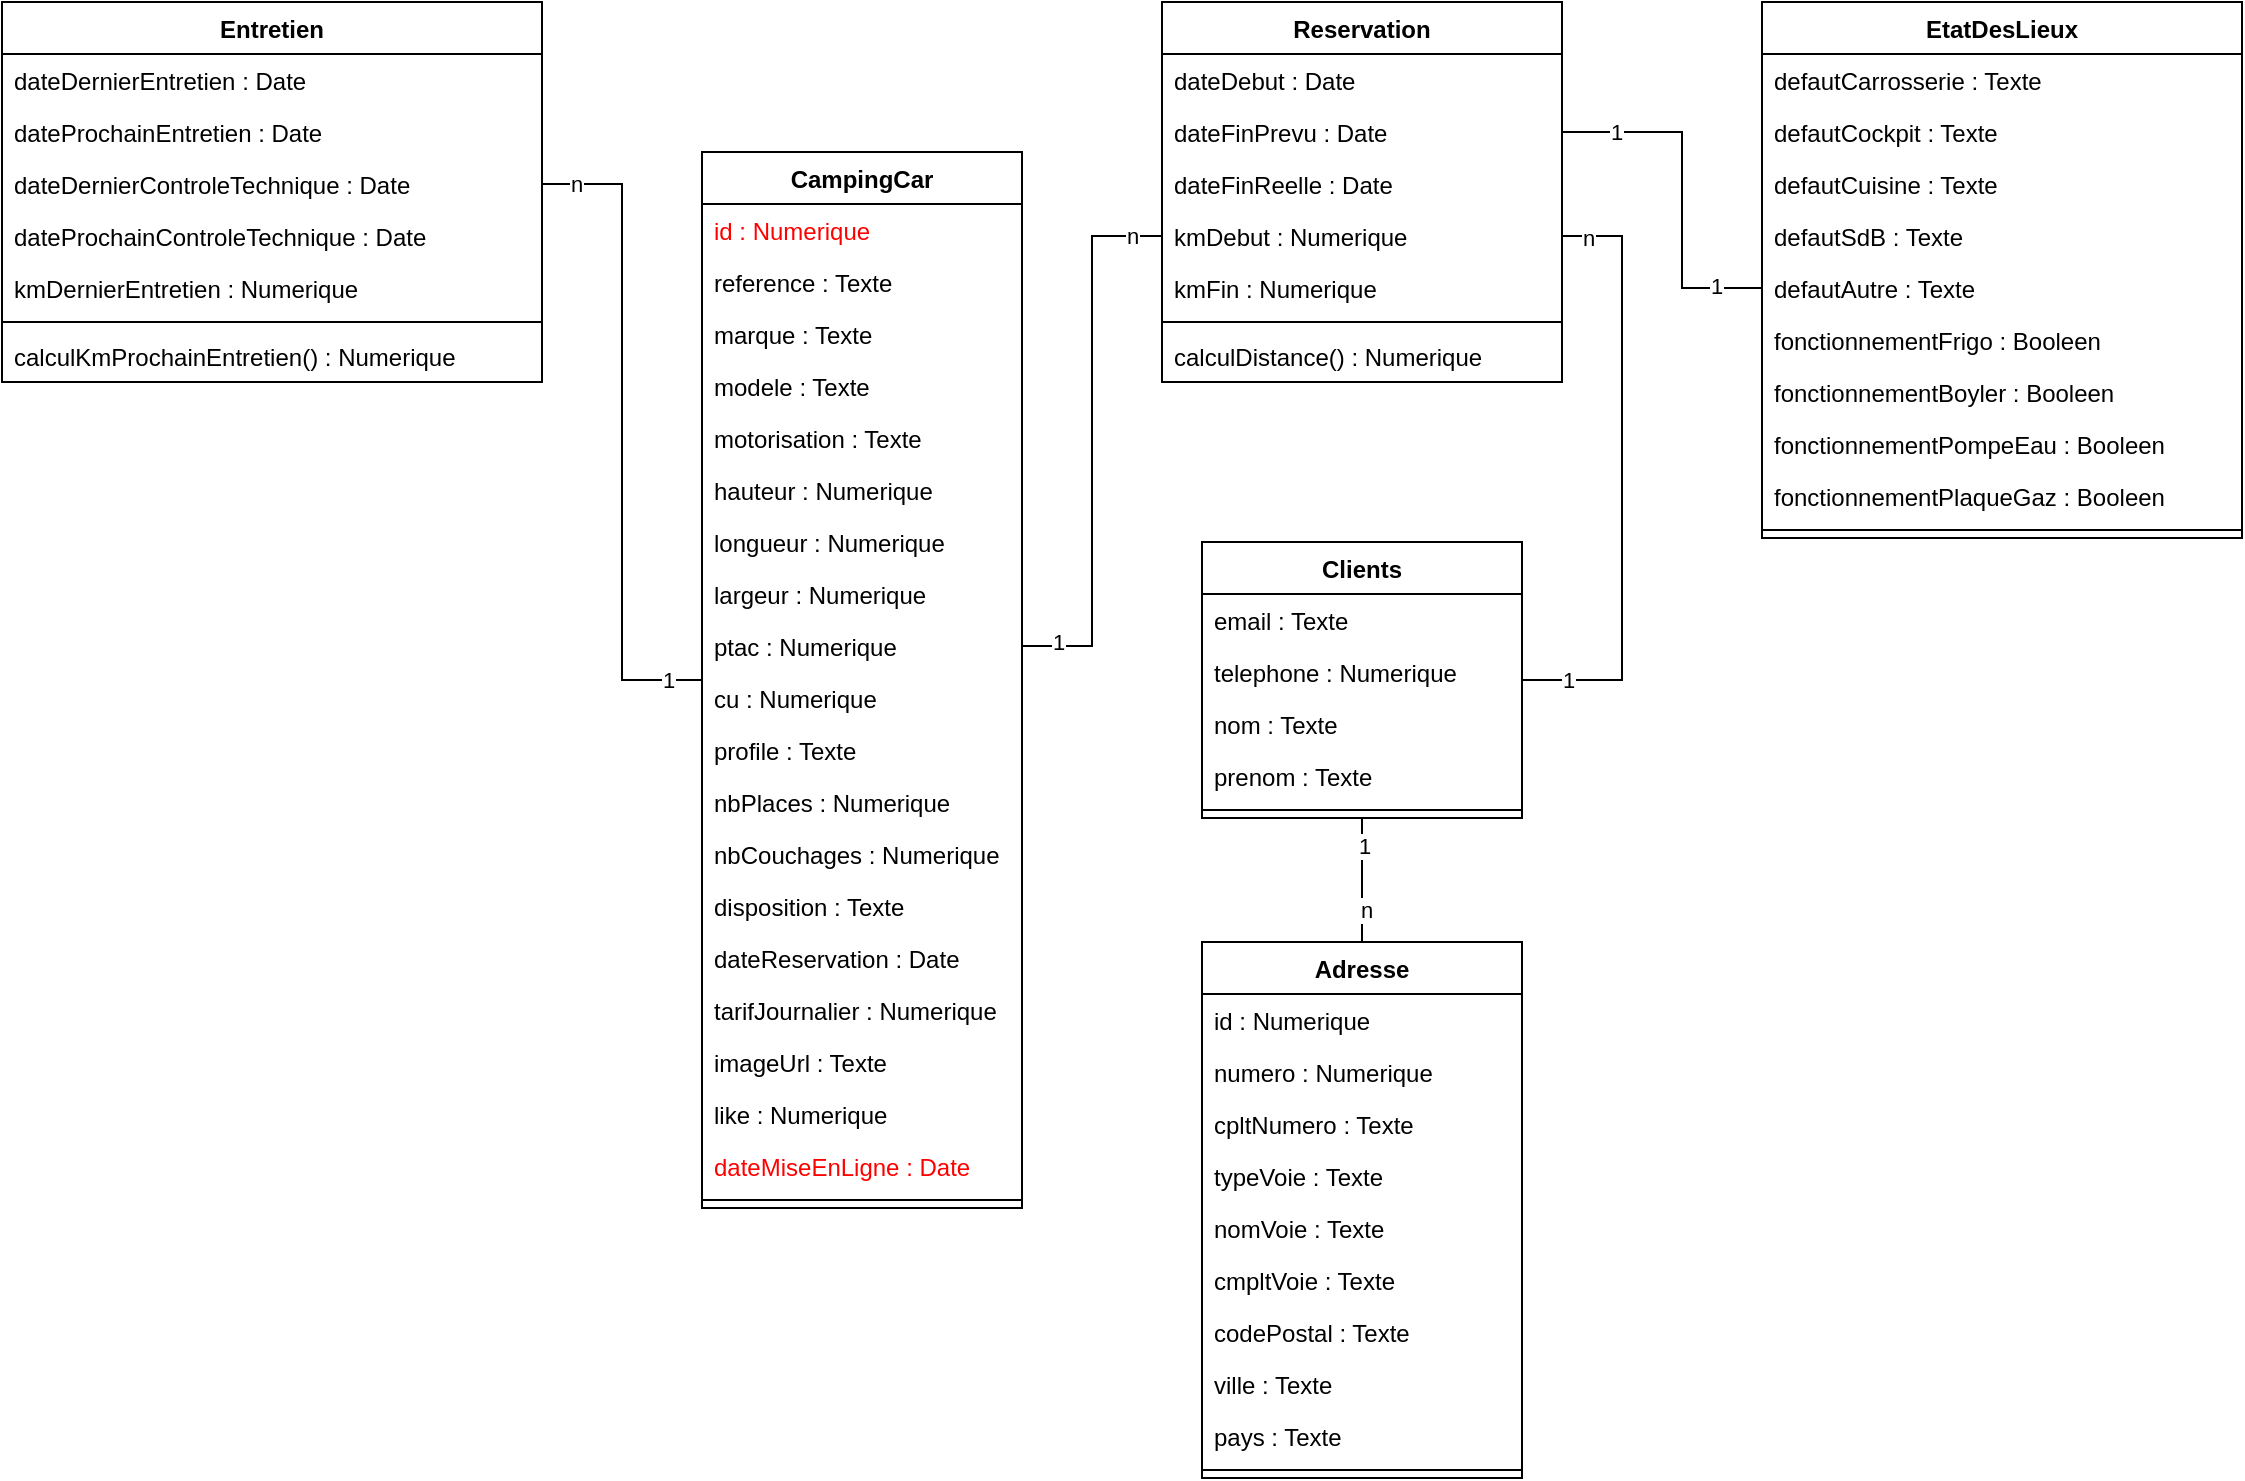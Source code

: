 <mxfile version="21.6.5" type="github">
  <diagram name="Page-1" id="U76OjufbPWmUa4lIPUYi">
    <mxGraphModel dx="1194" dy="744" grid="1" gridSize="10" guides="1" tooltips="1" connect="1" arrows="1" fold="1" page="1" pageScale="1" pageWidth="850" pageHeight="1100" math="0" shadow="0">
      <root>
        <mxCell id="0" />
        <mxCell id="1" parent="0" />
        <mxCell id="GJ2t6aCr3pjEcY_h9ilj-1" value="CampingCar" style="swimlane;fontStyle=1;align=center;verticalAlign=top;childLayout=stackLayout;horizontal=1;startSize=26;horizontalStack=0;resizeParent=1;resizeParentMax=0;resizeLast=0;collapsible=1;marginBottom=0;whiteSpace=wrap;html=1;" parent="1" vertex="1">
          <mxGeometry x="370" y="85" width="160" height="528" as="geometry" />
        </mxCell>
        <mxCell id="GJ2t6aCr3pjEcY_h9ilj-2" value="id : Numerique" style="text;strokeColor=none;fillColor=none;align=left;verticalAlign=top;spacingLeft=4;spacingRight=4;overflow=hidden;rotatable=0;points=[[0,0.5],[1,0.5]];portConstraint=eastwest;whiteSpace=wrap;html=1;fontColor=#ff0000;" parent="GJ2t6aCr3pjEcY_h9ilj-1" vertex="1">
          <mxGeometry y="26" width="160" height="26" as="geometry" />
        </mxCell>
        <mxCell id="GJ2t6aCr3pjEcY_h9ilj-5" value="reference : Texte" style="text;strokeColor=none;fillColor=none;align=left;verticalAlign=top;spacingLeft=4;spacingRight=4;overflow=hidden;rotatable=0;points=[[0,0.5],[1,0.5]];portConstraint=eastwest;whiteSpace=wrap;html=1;" parent="GJ2t6aCr3pjEcY_h9ilj-1" vertex="1">
          <mxGeometry y="52" width="160" height="26" as="geometry" />
        </mxCell>
        <mxCell id="GJ2t6aCr3pjEcY_h9ilj-6" value="marque : Texte" style="text;strokeColor=none;fillColor=none;align=left;verticalAlign=top;spacingLeft=4;spacingRight=4;overflow=hidden;rotatable=0;points=[[0,0.5],[1,0.5]];portConstraint=eastwest;whiteSpace=wrap;html=1;" parent="GJ2t6aCr3pjEcY_h9ilj-1" vertex="1">
          <mxGeometry y="78" width="160" height="26" as="geometry" />
        </mxCell>
        <mxCell id="GJ2t6aCr3pjEcY_h9ilj-13" value="modele : Texte" style="text;strokeColor=none;fillColor=none;align=left;verticalAlign=top;spacingLeft=4;spacingRight=4;overflow=hidden;rotatable=0;points=[[0,0.5],[1,0.5]];portConstraint=eastwest;whiteSpace=wrap;html=1;" parent="GJ2t6aCr3pjEcY_h9ilj-1" vertex="1">
          <mxGeometry y="104" width="160" height="26" as="geometry" />
        </mxCell>
        <mxCell id="GJ2t6aCr3pjEcY_h9ilj-8" value="motorisation : Texte" style="text;strokeColor=none;fillColor=none;align=left;verticalAlign=top;spacingLeft=4;spacingRight=4;overflow=hidden;rotatable=0;points=[[0,0.5],[1,0.5]];portConstraint=eastwest;whiteSpace=wrap;html=1;" parent="GJ2t6aCr3pjEcY_h9ilj-1" vertex="1">
          <mxGeometry y="130" width="160" height="26" as="geometry" />
        </mxCell>
        <mxCell id="GJ2t6aCr3pjEcY_h9ilj-15" value="hauteur : Numerique" style="text;strokeColor=none;fillColor=none;align=left;verticalAlign=top;spacingLeft=4;spacingRight=4;overflow=hidden;rotatable=0;points=[[0,0.5],[1,0.5]];portConstraint=eastwest;whiteSpace=wrap;html=1;" parent="GJ2t6aCr3pjEcY_h9ilj-1" vertex="1">
          <mxGeometry y="156" width="160" height="26" as="geometry" />
        </mxCell>
        <mxCell id="GJ2t6aCr3pjEcY_h9ilj-17" value="longueur : Numerique" style="text;strokeColor=none;fillColor=none;align=left;verticalAlign=top;spacingLeft=4;spacingRight=4;overflow=hidden;rotatable=0;points=[[0,0.5],[1,0.5]];portConstraint=eastwest;whiteSpace=wrap;html=1;" parent="GJ2t6aCr3pjEcY_h9ilj-1" vertex="1">
          <mxGeometry y="182" width="160" height="26" as="geometry" />
        </mxCell>
        <mxCell id="GJ2t6aCr3pjEcY_h9ilj-19" value="largeur : Numerique" style="text;strokeColor=none;fillColor=none;align=left;verticalAlign=top;spacingLeft=4;spacingRight=4;overflow=hidden;rotatable=0;points=[[0,0.5],[1,0.5]];portConstraint=eastwest;whiteSpace=wrap;html=1;" parent="GJ2t6aCr3pjEcY_h9ilj-1" vertex="1">
          <mxGeometry y="208" width="160" height="26" as="geometry" />
        </mxCell>
        <mxCell id="GJ2t6aCr3pjEcY_h9ilj-20" value="&lt;div&gt;ptac : Numerique&lt;/div&gt;" style="text;strokeColor=none;fillColor=none;align=left;verticalAlign=top;spacingLeft=4;spacingRight=4;overflow=hidden;rotatable=0;points=[[0,0.5],[1,0.5]];portConstraint=eastwest;whiteSpace=wrap;html=1;" parent="GJ2t6aCr3pjEcY_h9ilj-1" vertex="1">
          <mxGeometry y="234" width="160" height="26" as="geometry" />
        </mxCell>
        <mxCell id="GJ2t6aCr3pjEcY_h9ilj-18" value="cu : Numerique" style="text;strokeColor=none;fillColor=none;align=left;verticalAlign=top;spacingLeft=4;spacingRight=4;overflow=hidden;rotatable=0;points=[[0,0.5],[1,0.5]];portConstraint=eastwest;whiteSpace=wrap;html=1;" parent="GJ2t6aCr3pjEcY_h9ilj-1" vertex="1">
          <mxGeometry y="260" width="160" height="26" as="geometry" />
        </mxCell>
        <mxCell id="GJ2t6aCr3pjEcY_h9ilj-16" value="profile : Texte" style="text;strokeColor=none;fillColor=none;align=left;verticalAlign=top;spacingLeft=4;spacingRight=4;overflow=hidden;rotatable=0;points=[[0,0.5],[1,0.5]];portConstraint=eastwest;whiteSpace=wrap;html=1;" parent="GJ2t6aCr3pjEcY_h9ilj-1" vertex="1">
          <mxGeometry y="286" width="160" height="26" as="geometry" />
        </mxCell>
        <mxCell id="GJ2t6aCr3pjEcY_h9ilj-14" value="nbPlaces : Numerique" style="text;strokeColor=none;fillColor=none;align=left;verticalAlign=top;spacingLeft=4;spacingRight=4;overflow=hidden;rotatable=0;points=[[0,0.5],[1,0.5]];portConstraint=eastwest;whiteSpace=wrap;html=1;" parent="GJ2t6aCr3pjEcY_h9ilj-1" vertex="1">
          <mxGeometry y="312" width="160" height="26" as="geometry" />
        </mxCell>
        <mxCell id="GJ2t6aCr3pjEcY_h9ilj-9" value="nbCouchages : Numerique" style="text;strokeColor=none;fillColor=none;align=left;verticalAlign=top;spacingLeft=4;spacingRight=4;overflow=hidden;rotatable=0;points=[[0,0.5],[1,0.5]];portConstraint=eastwest;whiteSpace=wrap;html=1;" parent="GJ2t6aCr3pjEcY_h9ilj-1" vertex="1">
          <mxGeometry y="338" width="160" height="26" as="geometry" />
        </mxCell>
        <mxCell id="GJ2t6aCr3pjEcY_h9ilj-10" value="disposition : Texte" style="text;strokeColor=none;fillColor=none;align=left;verticalAlign=top;spacingLeft=4;spacingRight=4;overflow=hidden;rotatable=0;points=[[0,0.5],[1,0.5]];portConstraint=eastwest;whiteSpace=wrap;html=1;" parent="GJ2t6aCr3pjEcY_h9ilj-1" vertex="1">
          <mxGeometry y="364" width="160" height="26" as="geometry" />
        </mxCell>
        <mxCell id="GJ2t6aCr3pjEcY_h9ilj-12" value="dateReservation : Date" style="text;strokeColor=none;fillColor=none;align=left;verticalAlign=top;spacingLeft=4;spacingRight=4;overflow=hidden;rotatable=0;points=[[0,0.5],[1,0.5]];portConstraint=eastwest;whiteSpace=wrap;html=1;" parent="GJ2t6aCr3pjEcY_h9ilj-1" vertex="1">
          <mxGeometry y="390" width="160" height="26" as="geometry" />
        </mxCell>
        <mxCell id="GJ2t6aCr3pjEcY_h9ilj-11" value="tarifJournalier : Numerique" style="text;strokeColor=none;fillColor=none;align=left;verticalAlign=top;spacingLeft=4;spacingRight=4;overflow=hidden;rotatable=0;points=[[0,0.5],[1,0.5]];portConstraint=eastwest;whiteSpace=wrap;html=1;" parent="GJ2t6aCr3pjEcY_h9ilj-1" vertex="1">
          <mxGeometry y="416" width="160" height="26" as="geometry" />
        </mxCell>
        <mxCell id="GJ2t6aCr3pjEcY_h9ilj-7" value="imageUrl : Texte" style="text;strokeColor=none;fillColor=none;align=left;verticalAlign=top;spacingLeft=4;spacingRight=4;overflow=hidden;rotatable=0;points=[[0,0.5],[1,0.5]];portConstraint=eastwest;whiteSpace=wrap;html=1;" parent="GJ2t6aCr3pjEcY_h9ilj-1" vertex="1">
          <mxGeometry y="442" width="160" height="26" as="geometry" />
        </mxCell>
        <mxCell id="GJ2t6aCr3pjEcY_h9ilj-21" value="like : Numerique" style="text;strokeColor=none;fillColor=none;align=left;verticalAlign=top;spacingLeft=4;spacingRight=4;overflow=hidden;rotatable=0;points=[[0,0.5],[1,0.5]];portConstraint=eastwest;whiteSpace=wrap;html=1;" parent="GJ2t6aCr3pjEcY_h9ilj-1" vertex="1">
          <mxGeometry y="468" width="160" height="26" as="geometry" />
        </mxCell>
        <mxCell id="GJ2t6aCr3pjEcY_h9ilj-22" value="dateMiseEnLigne : Date" style="text;strokeColor=none;fillColor=none;align=left;verticalAlign=top;spacingLeft=4;spacingRight=4;overflow=hidden;rotatable=0;points=[[0,0.5],[1,0.5]];portConstraint=eastwest;whiteSpace=wrap;html=1;fontColor=#ff0000;" parent="GJ2t6aCr3pjEcY_h9ilj-1" vertex="1">
          <mxGeometry y="494" width="160" height="26" as="geometry" />
        </mxCell>
        <mxCell id="GJ2t6aCr3pjEcY_h9ilj-3" value="" style="line;strokeWidth=1;fillColor=none;align=left;verticalAlign=middle;spacingTop=-1;spacingLeft=3;spacingRight=3;rotatable=0;labelPosition=right;points=[];portConstraint=eastwest;strokeColor=inherit;" parent="GJ2t6aCr3pjEcY_h9ilj-1" vertex="1">
          <mxGeometry y="520" width="160" height="8" as="geometry" />
        </mxCell>
        <mxCell id="GJ2t6aCr3pjEcY_h9ilj-23" value="Clients" style="swimlane;fontStyle=1;align=center;verticalAlign=top;childLayout=stackLayout;horizontal=1;startSize=26;horizontalStack=0;resizeParent=1;resizeParentMax=0;resizeLast=0;collapsible=1;marginBottom=0;whiteSpace=wrap;html=1;" parent="1" vertex="1">
          <mxGeometry x="620" y="280" width="160" height="138" as="geometry" />
        </mxCell>
        <mxCell id="GJ2t6aCr3pjEcY_h9ilj-24" value="email : Texte" style="text;strokeColor=none;fillColor=none;align=left;verticalAlign=top;spacingLeft=4;spacingRight=4;overflow=hidden;rotatable=0;points=[[0,0.5],[1,0.5]];portConstraint=eastwest;whiteSpace=wrap;html=1;" parent="GJ2t6aCr3pjEcY_h9ilj-23" vertex="1">
          <mxGeometry y="26" width="160" height="26" as="geometry" />
        </mxCell>
        <mxCell id="GJ2t6aCr3pjEcY_h9ilj-28" value="telephone : Numerique" style="text;strokeColor=none;fillColor=none;align=left;verticalAlign=top;spacingLeft=4;spacingRight=4;overflow=hidden;rotatable=0;points=[[0,0.5],[1,0.5]];portConstraint=eastwest;whiteSpace=wrap;html=1;" parent="GJ2t6aCr3pjEcY_h9ilj-23" vertex="1">
          <mxGeometry y="52" width="160" height="26" as="geometry" />
        </mxCell>
        <mxCell id="GJ2t6aCr3pjEcY_h9ilj-30" value="nom : Texte" style="text;strokeColor=none;fillColor=none;align=left;verticalAlign=top;spacingLeft=4;spacingRight=4;overflow=hidden;rotatable=0;points=[[0,0.5],[1,0.5]];portConstraint=eastwest;whiteSpace=wrap;html=1;" parent="GJ2t6aCr3pjEcY_h9ilj-23" vertex="1">
          <mxGeometry y="78" width="160" height="26" as="geometry" />
        </mxCell>
        <mxCell id="GJ2t6aCr3pjEcY_h9ilj-29" value="prenom : Texte" style="text;strokeColor=none;fillColor=none;align=left;verticalAlign=top;spacingLeft=4;spacingRight=4;overflow=hidden;rotatable=0;points=[[0,0.5],[1,0.5]];portConstraint=eastwest;whiteSpace=wrap;html=1;" parent="GJ2t6aCr3pjEcY_h9ilj-23" vertex="1">
          <mxGeometry y="104" width="160" height="26" as="geometry" />
        </mxCell>
        <mxCell id="GJ2t6aCr3pjEcY_h9ilj-25" value="" style="line;strokeWidth=1;fillColor=none;align=left;verticalAlign=middle;spacingTop=-1;spacingLeft=3;spacingRight=3;rotatable=0;labelPosition=right;points=[];portConstraint=eastwest;strokeColor=inherit;" parent="GJ2t6aCr3pjEcY_h9ilj-23" vertex="1">
          <mxGeometry y="130" width="160" height="8" as="geometry" />
        </mxCell>
        <mxCell id="GJ2t6aCr3pjEcY_h9ilj-31" value="Adresse" style="swimlane;fontStyle=1;align=center;verticalAlign=top;childLayout=stackLayout;horizontal=1;startSize=26;horizontalStack=0;resizeParent=1;resizeParentMax=0;resizeLast=0;collapsible=1;marginBottom=0;whiteSpace=wrap;html=1;" parent="1" vertex="1">
          <mxGeometry x="620" y="480" width="160" height="268" as="geometry" />
        </mxCell>
        <mxCell id="GJ2t6aCr3pjEcY_h9ilj-32" value="id : Numerique" style="text;strokeColor=none;fillColor=none;align=left;verticalAlign=top;spacingLeft=4;spacingRight=4;overflow=hidden;rotatable=0;points=[[0,0.5],[1,0.5]];portConstraint=eastwest;whiteSpace=wrap;html=1;" parent="GJ2t6aCr3pjEcY_h9ilj-31" vertex="1">
          <mxGeometry y="26" width="160" height="26" as="geometry" />
        </mxCell>
        <mxCell id="GJ2t6aCr3pjEcY_h9ilj-35" value="numero : Numerique" style="text;strokeColor=none;fillColor=none;align=left;verticalAlign=top;spacingLeft=4;spacingRight=4;overflow=hidden;rotatable=0;points=[[0,0.5],[1,0.5]];portConstraint=eastwest;whiteSpace=wrap;html=1;" parent="GJ2t6aCr3pjEcY_h9ilj-31" vertex="1">
          <mxGeometry y="52" width="160" height="26" as="geometry" />
        </mxCell>
        <mxCell id="GJ2t6aCr3pjEcY_h9ilj-36" value="cpltNumero : Texte" style="text;strokeColor=none;fillColor=none;align=left;verticalAlign=top;spacingLeft=4;spacingRight=4;overflow=hidden;rotatable=0;points=[[0,0.5],[1,0.5]];portConstraint=eastwest;whiteSpace=wrap;html=1;" parent="GJ2t6aCr3pjEcY_h9ilj-31" vertex="1">
          <mxGeometry y="78" width="160" height="26" as="geometry" />
        </mxCell>
        <mxCell id="GJ2t6aCr3pjEcY_h9ilj-39" value="typeVoie : Texte" style="text;strokeColor=none;fillColor=none;align=left;verticalAlign=top;spacingLeft=4;spacingRight=4;overflow=hidden;rotatable=0;points=[[0,0.5],[1,0.5]];portConstraint=eastwest;whiteSpace=wrap;html=1;" parent="GJ2t6aCr3pjEcY_h9ilj-31" vertex="1">
          <mxGeometry y="104" width="160" height="26" as="geometry" />
        </mxCell>
        <mxCell id="GJ2t6aCr3pjEcY_h9ilj-42" value="nomVoie : Texte" style="text;strokeColor=none;fillColor=none;align=left;verticalAlign=top;spacingLeft=4;spacingRight=4;overflow=hidden;rotatable=0;points=[[0,0.5],[1,0.5]];portConstraint=eastwest;whiteSpace=wrap;html=1;" parent="GJ2t6aCr3pjEcY_h9ilj-31" vertex="1">
          <mxGeometry y="130" width="160" height="26" as="geometry" />
        </mxCell>
        <mxCell id="GJ2t6aCr3pjEcY_h9ilj-41" value="cmpltVoie : Texte" style="text;strokeColor=none;fillColor=none;align=left;verticalAlign=top;spacingLeft=4;spacingRight=4;overflow=hidden;rotatable=0;points=[[0,0.5],[1,0.5]];portConstraint=eastwest;whiteSpace=wrap;html=1;" parent="GJ2t6aCr3pjEcY_h9ilj-31" vertex="1">
          <mxGeometry y="156" width="160" height="26" as="geometry" />
        </mxCell>
        <mxCell id="GJ2t6aCr3pjEcY_h9ilj-40" value="codePostal : Texte" style="text;strokeColor=none;fillColor=none;align=left;verticalAlign=top;spacingLeft=4;spacingRight=4;overflow=hidden;rotatable=0;points=[[0,0.5],[1,0.5]];portConstraint=eastwest;whiteSpace=wrap;html=1;" parent="GJ2t6aCr3pjEcY_h9ilj-31" vertex="1">
          <mxGeometry y="182" width="160" height="26" as="geometry" />
        </mxCell>
        <mxCell id="GJ2t6aCr3pjEcY_h9ilj-38" value="ville : Texte" style="text;strokeColor=none;fillColor=none;align=left;verticalAlign=top;spacingLeft=4;spacingRight=4;overflow=hidden;rotatable=0;points=[[0,0.5],[1,0.5]];portConstraint=eastwest;whiteSpace=wrap;html=1;" parent="GJ2t6aCr3pjEcY_h9ilj-31" vertex="1">
          <mxGeometry y="208" width="160" height="26" as="geometry" />
        </mxCell>
        <mxCell id="GJ2t6aCr3pjEcY_h9ilj-37" value="pays : Texte" style="text;strokeColor=none;fillColor=none;align=left;verticalAlign=top;spacingLeft=4;spacingRight=4;overflow=hidden;rotatable=0;points=[[0,0.5],[1,0.5]];portConstraint=eastwest;whiteSpace=wrap;html=1;" parent="GJ2t6aCr3pjEcY_h9ilj-31" vertex="1">
          <mxGeometry y="234" width="160" height="26" as="geometry" />
        </mxCell>
        <mxCell id="GJ2t6aCr3pjEcY_h9ilj-33" value="" style="line;strokeWidth=1;fillColor=none;align=left;verticalAlign=middle;spacingTop=-1;spacingLeft=3;spacingRight=3;rotatable=0;labelPosition=right;points=[];portConstraint=eastwest;strokeColor=inherit;" parent="GJ2t6aCr3pjEcY_h9ilj-31" vertex="1">
          <mxGeometry y="260" width="160" height="8" as="geometry" />
        </mxCell>
        <mxCell id="GJ2t6aCr3pjEcY_h9ilj-43" value="Entretien" style="swimlane;fontStyle=1;align=center;verticalAlign=top;childLayout=stackLayout;horizontal=1;startSize=26;horizontalStack=0;resizeParent=1;resizeParentMax=0;resizeLast=0;collapsible=1;marginBottom=0;whiteSpace=wrap;html=1;" parent="1" vertex="1">
          <mxGeometry x="20" y="10" width="270" height="190" as="geometry" />
        </mxCell>
        <mxCell id="GJ2t6aCr3pjEcY_h9ilj-44" value="dateDernierEntretien : Date" style="text;strokeColor=none;fillColor=none;align=left;verticalAlign=top;spacingLeft=4;spacingRight=4;overflow=hidden;rotatable=0;points=[[0,0.5],[1,0.5]];portConstraint=eastwest;whiteSpace=wrap;html=1;" parent="GJ2t6aCr3pjEcY_h9ilj-43" vertex="1">
          <mxGeometry y="26" width="270" height="26" as="geometry" />
        </mxCell>
        <mxCell id="GJ2t6aCr3pjEcY_h9ilj-47" value="dateProchainEntretien : Date" style="text;strokeColor=none;fillColor=none;align=left;verticalAlign=top;spacingLeft=4;spacingRight=4;overflow=hidden;rotatable=0;points=[[0,0.5],[1,0.5]];portConstraint=eastwest;whiteSpace=wrap;html=1;" parent="GJ2t6aCr3pjEcY_h9ilj-43" vertex="1">
          <mxGeometry y="52" width="270" height="26" as="geometry" />
        </mxCell>
        <mxCell id="GJ2t6aCr3pjEcY_h9ilj-50" value="dateDernierControleTechnique : Date" style="text;strokeColor=none;fillColor=none;align=left;verticalAlign=top;spacingLeft=4;spacingRight=4;overflow=hidden;rotatable=0;points=[[0,0.5],[1,0.5]];portConstraint=eastwest;whiteSpace=wrap;html=1;" parent="GJ2t6aCr3pjEcY_h9ilj-43" vertex="1">
          <mxGeometry y="78" width="270" height="26" as="geometry" />
        </mxCell>
        <mxCell id="GJ2t6aCr3pjEcY_h9ilj-49" value="dateProchainControleTechnique : Date" style="text;strokeColor=none;fillColor=none;align=left;verticalAlign=top;spacingLeft=4;spacingRight=4;overflow=hidden;rotatable=0;points=[[0,0.5],[1,0.5]];portConstraint=eastwest;whiteSpace=wrap;html=1;" parent="GJ2t6aCr3pjEcY_h9ilj-43" vertex="1">
          <mxGeometry y="104" width="270" height="26" as="geometry" />
        </mxCell>
        <mxCell id="GJ2t6aCr3pjEcY_h9ilj-48" value="kmDernierEntretien : Numerique" style="text;strokeColor=none;fillColor=none;align=left;verticalAlign=top;spacingLeft=4;spacingRight=4;overflow=hidden;rotatable=0;points=[[0,0.5],[1,0.5]];portConstraint=eastwest;whiteSpace=wrap;html=1;" parent="GJ2t6aCr3pjEcY_h9ilj-43" vertex="1">
          <mxGeometry y="130" width="270" height="26" as="geometry" />
        </mxCell>
        <mxCell id="GJ2t6aCr3pjEcY_h9ilj-45" value="" style="line;strokeWidth=1;fillColor=none;align=left;verticalAlign=middle;spacingTop=-1;spacingLeft=3;spacingRight=3;rotatable=0;labelPosition=right;points=[];portConstraint=eastwest;strokeColor=inherit;" parent="GJ2t6aCr3pjEcY_h9ilj-43" vertex="1">
          <mxGeometry y="156" width="270" height="8" as="geometry" />
        </mxCell>
        <mxCell id="GJ2t6aCr3pjEcY_h9ilj-46" value="calculKmProchainEntretien() : Numerique" style="text;strokeColor=none;fillColor=none;align=left;verticalAlign=top;spacingLeft=4;spacingRight=4;overflow=hidden;rotatable=0;points=[[0,0.5],[1,0.5]];portConstraint=eastwest;whiteSpace=wrap;html=1;" parent="GJ2t6aCr3pjEcY_h9ilj-43" vertex="1">
          <mxGeometry y="164" width="270" height="26" as="geometry" />
        </mxCell>
        <mxCell id="GJ2t6aCr3pjEcY_h9ilj-52" value="Reservation" style="swimlane;fontStyle=1;align=center;verticalAlign=top;childLayout=stackLayout;horizontal=1;startSize=26;horizontalStack=0;resizeParent=1;resizeParentMax=0;resizeLast=0;collapsible=1;marginBottom=0;whiteSpace=wrap;html=1;" parent="1" vertex="1">
          <mxGeometry x="600" y="10" width="200" height="190" as="geometry" />
        </mxCell>
        <mxCell id="GJ2t6aCr3pjEcY_h9ilj-56" value="dateDebut : Date" style="text;strokeColor=none;fillColor=none;align=left;verticalAlign=top;spacingLeft=4;spacingRight=4;overflow=hidden;rotatable=0;points=[[0,0.5],[1,0.5]];portConstraint=eastwest;whiteSpace=wrap;html=1;" parent="GJ2t6aCr3pjEcY_h9ilj-52" vertex="1">
          <mxGeometry y="26" width="200" height="26" as="geometry" />
        </mxCell>
        <mxCell id="GJ2t6aCr3pjEcY_h9ilj-57" value="dateFinPrevu : Date" style="text;strokeColor=none;fillColor=none;align=left;verticalAlign=top;spacingLeft=4;spacingRight=4;overflow=hidden;rotatable=0;points=[[0,0.5],[1,0.5]];portConstraint=eastwest;whiteSpace=wrap;html=1;" parent="GJ2t6aCr3pjEcY_h9ilj-52" vertex="1">
          <mxGeometry y="52" width="200" height="26" as="geometry" />
        </mxCell>
        <mxCell id="GJ2t6aCr3pjEcY_h9ilj-58" value="dateFinReelle : Date" style="text;strokeColor=none;fillColor=none;align=left;verticalAlign=top;spacingLeft=4;spacingRight=4;overflow=hidden;rotatable=0;points=[[0,0.5],[1,0.5]];portConstraint=eastwest;whiteSpace=wrap;html=1;" parent="GJ2t6aCr3pjEcY_h9ilj-52" vertex="1">
          <mxGeometry y="78" width="200" height="26" as="geometry" />
        </mxCell>
        <mxCell id="GJ2t6aCr3pjEcY_h9ilj-59" value="kmDebut : Numerique" style="text;strokeColor=none;fillColor=none;align=left;verticalAlign=top;spacingLeft=4;spacingRight=4;overflow=hidden;rotatable=0;points=[[0,0.5],[1,0.5]];portConstraint=eastwest;whiteSpace=wrap;html=1;" parent="GJ2t6aCr3pjEcY_h9ilj-52" vertex="1">
          <mxGeometry y="104" width="200" height="26" as="geometry" />
        </mxCell>
        <mxCell id="GJ2t6aCr3pjEcY_h9ilj-53" value="kmFin : Numerique" style="text;strokeColor=none;fillColor=none;align=left;verticalAlign=top;spacingLeft=4;spacingRight=4;overflow=hidden;rotatable=0;points=[[0,0.5],[1,0.5]];portConstraint=eastwest;whiteSpace=wrap;html=1;" parent="GJ2t6aCr3pjEcY_h9ilj-52" vertex="1">
          <mxGeometry y="130" width="200" height="26" as="geometry" />
        </mxCell>
        <mxCell id="GJ2t6aCr3pjEcY_h9ilj-54" value="" style="line;strokeWidth=1;fillColor=none;align=left;verticalAlign=middle;spacingTop=-1;spacingLeft=3;spacingRight=3;rotatable=0;labelPosition=right;points=[];portConstraint=eastwest;strokeColor=inherit;" parent="GJ2t6aCr3pjEcY_h9ilj-52" vertex="1">
          <mxGeometry y="156" width="200" height="8" as="geometry" />
        </mxCell>
        <mxCell id="GJ2t6aCr3pjEcY_h9ilj-55" value="calculDistance() : Numerique" style="text;strokeColor=none;fillColor=none;align=left;verticalAlign=top;spacingLeft=4;spacingRight=4;overflow=hidden;rotatable=0;points=[[0,0.5],[1,0.5]];portConstraint=eastwest;whiteSpace=wrap;html=1;" parent="GJ2t6aCr3pjEcY_h9ilj-52" vertex="1">
          <mxGeometry y="164" width="200" height="26" as="geometry" />
        </mxCell>
        <mxCell id="GJ2t6aCr3pjEcY_h9ilj-60" value="&lt;div&gt;EtatDesLieux&lt;/div&gt;&lt;div&gt;&lt;br&gt;&lt;/div&gt;" style="swimlane;fontStyle=1;align=center;verticalAlign=top;childLayout=stackLayout;horizontal=1;startSize=26;horizontalStack=0;resizeParent=1;resizeParentMax=0;resizeLast=0;collapsible=1;marginBottom=0;whiteSpace=wrap;html=1;" parent="1" vertex="1">
          <mxGeometry x="900" y="10" width="240" height="268" as="geometry" />
        </mxCell>
        <mxCell id="GJ2t6aCr3pjEcY_h9ilj-61" value="defautCarrosserie : Texte" style="text;strokeColor=none;fillColor=none;align=left;verticalAlign=top;spacingLeft=4;spacingRight=4;overflow=hidden;rotatable=0;points=[[0,0.5],[1,0.5]];portConstraint=eastwest;whiteSpace=wrap;html=1;" parent="GJ2t6aCr3pjEcY_h9ilj-60" vertex="1">
          <mxGeometry y="26" width="240" height="26" as="geometry" />
        </mxCell>
        <mxCell id="GJ2t6aCr3pjEcY_h9ilj-64" value="defautCockpit : Texte" style="text;strokeColor=none;fillColor=none;align=left;verticalAlign=top;spacingLeft=4;spacingRight=4;overflow=hidden;rotatable=0;points=[[0,0.5],[1,0.5]];portConstraint=eastwest;whiteSpace=wrap;html=1;" parent="GJ2t6aCr3pjEcY_h9ilj-60" vertex="1">
          <mxGeometry y="52" width="240" height="26" as="geometry" />
        </mxCell>
        <mxCell id="GJ2t6aCr3pjEcY_h9ilj-66" value="defautCuisine : Texte" style="text;strokeColor=none;fillColor=none;align=left;verticalAlign=top;spacingLeft=4;spacingRight=4;overflow=hidden;rotatable=0;points=[[0,0.5],[1,0.5]];portConstraint=eastwest;whiteSpace=wrap;html=1;" parent="GJ2t6aCr3pjEcY_h9ilj-60" vertex="1">
          <mxGeometry y="78" width="240" height="26" as="geometry" />
        </mxCell>
        <mxCell id="GJ2t6aCr3pjEcY_h9ilj-70" value="defautSdB : Texte" style="text;strokeColor=none;fillColor=none;align=left;verticalAlign=top;spacingLeft=4;spacingRight=4;overflow=hidden;rotatable=0;points=[[0,0.5],[1,0.5]];portConstraint=eastwest;whiteSpace=wrap;html=1;" parent="GJ2t6aCr3pjEcY_h9ilj-60" vertex="1">
          <mxGeometry y="104" width="240" height="26" as="geometry" />
        </mxCell>
        <mxCell id="GJ2t6aCr3pjEcY_h9ilj-71" value="defautAutre : Texte" style="text;strokeColor=none;fillColor=none;align=left;verticalAlign=top;spacingLeft=4;spacingRight=4;overflow=hidden;rotatable=0;points=[[0,0.5],[1,0.5]];portConstraint=eastwest;whiteSpace=wrap;html=1;" parent="GJ2t6aCr3pjEcY_h9ilj-60" vertex="1">
          <mxGeometry y="130" width="240" height="26" as="geometry" />
        </mxCell>
        <mxCell id="GJ2t6aCr3pjEcY_h9ilj-69" value="fonctionnementFrigo : Booleen" style="text;strokeColor=none;fillColor=none;align=left;verticalAlign=top;spacingLeft=4;spacingRight=4;overflow=hidden;rotatable=0;points=[[0,0.5],[1,0.5]];portConstraint=eastwest;whiteSpace=wrap;html=1;" parent="GJ2t6aCr3pjEcY_h9ilj-60" vertex="1">
          <mxGeometry y="156" width="240" height="26" as="geometry" />
        </mxCell>
        <mxCell id="GJ2t6aCr3pjEcY_h9ilj-68" value="fonctionnementBoyler : Booleen" style="text;strokeColor=none;fillColor=none;align=left;verticalAlign=top;spacingLeft=4;spacingRight=4;overflow=hidden;rotatable=0;points=[[0,0.5],[1,0.5]];portConstraint=eastwest;whiteSpace=wrap;html=1;" parent="GJ2t6aCr3pjEcY_h9ilj-60" vertex="1">
          <mxGeometry y="182" width="240" height="26" as="geometry" />
        </mxCell>
        <mxCell id="GJ2t6aCr3pjEcY_h9ilj-67" value="fonctionnementPompeEau : Booleen" style="text;strokeColor=none;fillColor=none;align=left;verticalAlign=top;spacingLeft=4;spacingRight=4;overflow=hidden;rotatable=0;points=[[0,0.5],[1,0.5]];portConstraint=eastwest;whiteSpace=wrap;html=1;" parent="GJ2t6aCr3pjEcY_h9ilj-60" vertex="1">
          <mxGeometry y="208" width="240" height="26" as="geometry" />
        </mxCell>
        <mxCell id="GJ2t6aCr3pjEcY_h9ilj-65" value="fonctionnementPlaqueGaz : Booleen" style="text;strokeColor=none;fillColor=none;align=left;verticalAlign=top;spacingLeft=4;spacingRight=4;overflow=hidden;rotatable=0;points=[[0,0.5],[1,0.5]];portConstraint=eastwest;whiteSpace=wrap;html=1;" parent="GJ2t6aCr3pjEcY_h9ilj-60" vertex="1">
          <mxGeometry y="234" width="240" height="26" as="geometry" />
        </mxCell>
        <mxCell id="GJ2t6aCr3pjEcY_h9ilj-62" value="" style="line;strokeWidth=1;fillColor=none;align=left;verticalAlign=middle;spacingTop=-1;spacingLeft=3;spacingRight=3;rotatable=0;labelPosition=right;points=[];portConstraint=eastwest;strokeColor=inherit;" parent="GJ2t6aCr3pjEcY_h9ilj-60" vertex="1">
          <mxGeometry y="260" width="240" height="8" as="geometry" />
        </mxCell>
        <mxCell id="GJ2t6aCr3pjEcY_h9ilj-72" value="" style="endArrow=none;html=1;rounded=0;entryX=1;entryY=0.5;entryDx=0;entryDy=0;exitX=0;exitY=0.5;exitDx=0;exitDy=0;edgeStyle=orthogonalEdgeStyle;" parent="1" source="GJ2t6aCr3pjEcY_h9ilj-1" target="GJ2t6aCr3pjEcY_h9ilj-50" edge="1">
          <mxGeometry width="50" height="50" relative="1" as="geometry">
            <mxPoint x="170" y="300" as="sourcePoint" />
            <mxPoint x="220" y="250" as="targetPoint" />
          </mxGeometry>
        </mxCell>
        <mxCell id="GJ2t6aCr3pjEcY_h9ilj-73" value="n" style="edgeLabel;html=1;align=center;verticalAlign=middle;resizable=0;points=[];" parent="GJ2t6aCr3pjEcY_h9ilj-72" vertex="1" connectable="0">
          <mxGeometry x="0.896" relative="1" as="geometry">
            <mxPoint as="offset" />
          </mxGeometry>
        </mxCell>
        <mxCell id="GJ2t6aCr3pjEcY_h9ilj-74" value="1" style="edgeLabel;html=1;align=center;verticalAlign=middle;resizable=0;points=[];" parent="GJ2t6aCr3pjEcY_h9ilj-72" vertex="1" connectable="0">
          <mxGeometry x="-0.896" relative="1" as="geometry">
            <mxPoint as="offset" />
          </mxGeometry>
        </mxCell>
        <mxCell id="GJ2t6aCr3pjEcY_h9ilj-75" value="" style="endArrow=none;html=1;rounded=0;entryX=0;entryY=0.5;entryDx=0;entryDy=0;exitX=1;exitY=0.5;exitDx=0;exitDy=0;edgeStyle=orthogonalEdgeStyle;" parent="1" source="GJ2t6aCr3pjEcY_h9ilj-20" target="GJ2t6aCr3pjEcY_h9ilj-59" edge="1">
          <mxGeometry width="50" height="50" relative="1" as="geometry">
            <mxPoint x="400" y="410" as="sourcePoint" />
            <mxPoint x="450" y="360" as="targetPoint" />
          </mxGeometry>
        </mxCell>
        <mxCell id="GJ2t6aCr3pjEcY_h9ilj-76" value="1" style="edgeLabel;html=1;align=center;verticalAlign=middle;resizable=0;points=[];" parent="GJ2t6aCr3pjEcY_h9ilj-75" vertex="1" connectable="0">
          <mxGeometry x="-0.869" y="2" relative="1" as="geometry">
            <mxPoint as="offset" />
          </mxGeometry>
        </mxCell>
        <mxCell id="GJ2t6aCr3pjEcY_h9ilj-77" value="n" style="edgeLabel;html=1;align=center;verticalAlign=middle;resizable=0;points=[];" parent="GJ2t6aCr3pjEcY_h9ilj-75" vertex="1" connectable="0">
          <mxGeometry x="0.891" relative="1" as="geometry">
            <mxPoint as="offset" />
          </mxGeometry>
        </mxCell>
        <mxCell id="GJ2t6aCr3pjEcY_h9ilj-78" value="" style="endArrow=none;html=1;rounded=0;exitX=1;exitY=0.5;exitDx=0;exitDy=0;edgeStyle=orthogonalEdgeStyle;" parent="1" source="GJ2t6aCr3pjEcY_h9ilj-23" edge="1">
          <mxGeometry width="50" height="50" relative="1" as="geometry">
            <mxPoint x="400" y="410" as="sourcePoint" />
            <mxPoint x="800" y="127" as="targetPoint" />
            <Array as="points">
              <mxPoint x="830" y="349" />
              <mxPoint x="830" y="127" />
            </Array>
          </mxGeometry>
        </mxCell>
        <mxCell id="GJ2t6aCr3pjEcY_h9ilj-79" value="n" style="edgeLabel;html=1;align=center;verticalAlign=middle;resizable=0;points=[];" parent="GJ2t6aCr3pjEcY_h9ilj-78" vertex="1" connectable="0">
          <mxGeometry x="0.914" y="1" relative="1" as="geometry">
            <mxPoint as="offset" />
          </mxGeometry>
        </mxCell>
        <mxCell id="GJ2t6aCr3pjEcY_h9ilj-80" value="1" style="edgeLabel;html=1;align=center;verticalAlign=middle;resizable=0;points=[];" parent="GJ2t6aCr3pjEcY_h9ilj-78" vertex="1" connectable="0">
          <mxGeometry x="-0.848" relative="1" as="geometry">
            <mxPoint as="offset" />
          </mxGeometry>
        </mxCell>
        <mxCell id="GJ2t6aCr3pjEcY_h9ilj-81" value="" style="endArrow=none;html=1;rounded=0;entryX=0.5;entryY=1;entryDx=0;entryDy=0;exitX=0.5;exitY=0;exitDx=0;exitDy=0;" parent="1" source="GJ2t6aCr3pjEcY_h9ilj-31" target="GJ2t6aCr3pjEcY_h9ilj-23" edge="1">
          <mxGeometry width="50" height="50" relative="1" as="geometry">
            <mxPoint x="400" y="410" as="sourcePoint" />
            <mxPoint x="450" y="360" as="targetPoint" />
          </mxGeometry>
        </mxCell>
        <mxCell id="GJ2t6aCr3pjEcY_h9ilj-83" value="1" style="edgeLabel;html=1;align=center;verticalAlign=middle;resizable=0;points=[];" parent="GJ2t6aCr3pjEcY_h9ilj-81" vertex="1" connectable="0">
          <mxGeometry x="0.548" y="-1" relative="1" as="geometry">
            <mxPoint as="offset" />
          </mxGeometry>
        </mxCell>
        <mxCell id="GJ2t6aCr3pjEcY_h9ilj-84" value="n" style="edgeLabel;html=1;align=center;verticalAlign=middle;resizable=0;points=[];" parent="GJ2t6aCr3pjEcY_h9ilj-81" vertex="1" connectable="0">
          <mxGeometry x="-0.484" y="-2" relative="1" as="geometry">
            <mxPoint as="offset" />
          </mxGeometry>
        </mxCell>
        <mxCell id="GJ2t6aCr3pjEcY_h9ilj-85" value="" style="endArrow=none;html=1;rounded=0;entryX=0;entryY=0.5;entryDx=0;entryDy=0;exitX=1;exitY=0.5;exitDx=0;exitDy=0;edgeStyle=orthogonalEdgeStyle;" parent="1" source="GJ2t6aCr3pjEcY_h9ilj-57" target="GJ2t6aCr3pjEcY_h9ilj-71" edge="1">
          <mxGeometry width="50" height="50" relative="1" as="geometry">
            <mxPoint x="730" y="410" as="sourcePoint" />
            <mxPoint x="780" y="360" as="targetPoint" />
            <Array as="points">
              <mxPoint x="860" y="75" />
              <mxPoint x="860" y="153" />
            </Array>
          </mxGeometry>
        </mxCell>
        <mxCell id="GJ2t6aCr3pjEcY_h9ilj-86" value="1" style="edgeLabel;html=1;align=center;verticalAlign=middle;resizable=0;points=[];" parent="GJ2t6aCr3pjEcY_h9ilj-85" vertex="1" connectable="0">
          <mxGeometry x="0.742" y="1" relative="1" as="geometry">
            <mxPoint as="offset" />
          </mxGeometry>
        </mxCell>
        <mxCell id="GJ2t6aCr3pjEcY_h9ilj-87" value="1" style="edgeLabel;html=1;align=center;verticalAlign=middle;resizable=0;points=[];" parent="GJ2t6aCr3pjEcY_h9ilj-85" vertex="1" connectable="0">
          <mxGeometry x="-0.697" relative="1" as="geometry">
            <mxPoint as="offset" />
          </mxGeometry>
        </mxCell>
      </root>
    </mxGraphModel>
  </diagram>
</mxfile>
